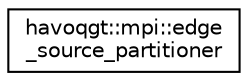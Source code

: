 digraph "Graphical Class Hierarchy"
{
  edge [fontname="Helvetica",fontsize="10",labelfontname="Helvetica",labelfontsize="10"];
  node [fontname="Helvetica",fontsize="10",shape=record];
  rankdir="LR";
  Node1 [label="havoqgt::mpi::edge\l_source_partitioner",height=0.2,width=0.4,color="black", fillcolor="white", style="filled",URL="$classhavoqgt_1_1mpi_1_1edge__source__partitioner.html"];
}
